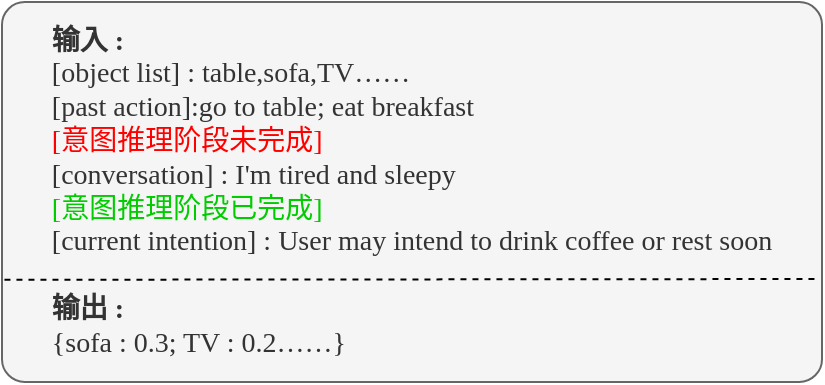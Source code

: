 <mxfile version="26.1.0">
  <diagram name="第 1 页" id="kOtmb5QoYKVtGpPWBkZ3">
    <mxGraphModel dx="1213" dy="815" grid="1" gridSize="10" guides="1" tooltips="1" connect="1" arrows="1" fold="1" page="1" pageScale="1" pageWidth="827" pageHeight="1169" math="0" shadow="0">
      <root>
        <mxCell id="0" />
        <mxCell id="1" parent="0" />
        <mxCell id="vy_FLUUoGx-WwAz7kIz3-1" value="&lt;div style=&quot;&quot;&gt;&lt;div style=&quot;text-align: left;&quot;&gt;&lt;b style=&quot;background-color: transparent; color: light-dark(rgb(51, 51, 51), rgb(193, 193, 193));&quot;&gt;&lt;font style=&quot;font-size: 14px;&quot; face=&quot;Times New Roman&quot;&gt;输入 :&lt;/font&gt;&lt;/b&gt;&lt;/div&gt;&lt;div style=&quot;text-align: left;&quot;&gt;&lt;span style=&quot;background-color: transparent; color: light-dark(rgb(51, 51, 51), rgb(193, 193, 193));&quot;&gt;&lt;font style=&quot;font-size: 14px;&quot; face=&quot;Times New Roman&quot;&gt;[object list] : table,sofa,TV&lt;/font&gt;&lt;/span&gt;&lt;span style=&quot;font-family: &amp;quot;Times New Roman&amp;quot;; font-size: 14px; background-color: transparent; color: light-dark(rgb(51, 51, 51), rgb(193, 193, 193));&quot;&gt;……&lt;/span&gt;&lt;/div&gt;&lt;div style=&quot;text-align: left;&quot;&gt;&lt;font face=&quot;Times New Roman&quot;&gt;&lt;span style=&quot;font-size: 14px;&quot;&gt;[past action]:go to table; eat breakfast&lt;/span&gt;&lt;/font&gt;&lt;/div&gt;&lt;div style=&quot;text-align: left;&quot;&gt;&lt;font style=&quot;font-size: 14px; color: rgb(255, 0, 0);&quot; face=&quot;Times New Roman&quot;&gt;[意图推理阶段未完成]&amp;nbsp;&lt;/font&gt;&lt;/div&gt;&lt;div style=&quot;text-align: left;&quot;&gt;&lt;font style=&quot;background-color: transparent; color: light-dark(rgb(51, 51, 51), rgb(193, 193, 193));&quot; face=&quot;Times New Roman&quot;&gt;&lt;span style=&quot;font-size: 14px;&quot;&gt;[conversation] :&amp;nbsp;&lt;/span&gt;&lt;/font&gt;&lt;span style=&quot;background-color: transparent; color: light-dark(rgb(51, 51, 51), rgb(193, 193, 193)); font-family: &amp;quot;Times New Roman&amp;quot;; font-size: 14px;&quot;&gt;I&#39;m tired and sleepy&lt;/span&gt;&lt;/div&gt;&lt;div style=&quot;text-align: left;&quot;&gt;&lt;span style=&quot;font-family: &amp;quot;Times New Roman&amp;quot;; font-size: 14px;&quot;&gt;&lt;font style=&quot;color: rgb(0, 204, 0);&quot;&gt;[意图推理阶段已完成]&amp;nbsp;&lt;/font&gt;&lt;/span&gt;&lt;/div&gt;&lt;div style=&quot;text-align: left;&quot;&gt;&lt;font style=&quot;background-color: transparent; color: light-dark(rgb(51, 51, 51), rgb(193, 193, 193));&quot; face=&quot;Times New Roman&quot;&gt;&lt;span style=&quot;font-size: 14px;&quot;&gt;[current intention] :&amp;nbsp;&lt;/span&gt;&lt;/font&gt;&lt;span style=&quot;background-color: transparent; color: light-dark(rgb(51, 51, 51), rgb(193, 193, 193)); font-family: &amp;quot;Times New Roman&amp;quot;; font-size: 14px;&quot;&gt;User may intend to drink coffee or rest soon&lt;/span&gt;&lt;/div&gt;&lt;div style=&quot;text-align: left;&quot;&gt;&lt;b style=&quot;background-color: transparent; color: light-dark(rgb(51, 51, 51), rgb(193, 193, 193));&quot;&gt;&lt;font style=&quot;font-size: 14px;&quot; face=&quot;Times New Roman&quot;&gt;&lt;br&gt;&lt;/font&gt;&lt;/b&gt;&lt;/div&gt;&lt;div style=&quot;text-align: left;&quot;&gt;&lt;b style=&quot;background-color: transparent; color: light-dark(rgb(51, 51, 51), rgb(193, 193, 193));&quot;&gt;&lt;font style=&quot;font-size: 14px;&quot; face=&quot;Times New Roman&quot;&gt;输出 :&lt;/font&gt;&lt;/b&gt;&lt;/div&gt;&lt;div style=&quot;text-align: left;&quot;&gt;&lt;font face=&quot;Times New Roman&quot;&gt;&lt;span style=&quot;font-size: 14px;&quot;&gt;{&lt;/span&gt;&lt;/font&gt;&lt;span style=&quot;font-size: 14px; font-family: &amp;quot;Times New Roman&amp;quot;; background-color: transparent; color: light-dark(rgb(51, 51, 51), rgb(193, 193, 193));&quot;&gt;sofa : 0.3; TV : 0.2……}&lt;/span&gt;&lt;/div&gt;&lt;/div&gt;" style="rounded=1;arcSize=6;whiteSpace=wrap;html=1;fillColor=#f5f5f5;fontColor=#333333;strokeColor=#666666;" vertex="1" parent="1">
          <mxGeometry x="100" y="60" width="410" height="190" as="geometry" />
        </mxCell>
        <mxCell id="vy_FLUUoGx-WwAz7kIz3-2" value="" style="endArrow=none;dashed=1;html=1;rounded=0;exitX=0.003;exitY=0.731;exitDx=0;exitDy=0;exitPerimeter=0;entryX=0.997;entryY=0.729;entryDx=0;entryDy=0;entryPerimeter=0;" edge="1" parent="1" source="vy_FLUUoGx-WwAz7kIz3-1" target="vy_FLUUoGx-WwAz7kIz3-1">
          <mxGeometry width="50" height="50" relative="1" as="geometry">
            <mxPoint x="390" y="240" as="sourcePoint" />
            <mxPoint x="510" y="320" as="targetPoint" />
          </mxGeometry>
        </mxCell>
      </root>
    </mxGraphModel>
  </diagram>
</mxfile>
